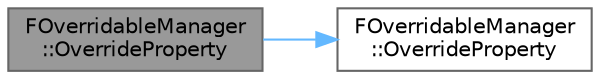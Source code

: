 digraph "FOverridableManager::OverrideProperty"
{
 // INTERACTIVE_SVG=YES
 // LATEX_PDF_SIZE
  bgcolor="transparent";
  edge [fontname=Helvetica,fontsize=10,labelfontname=Helvetica,labelfontsize=10];
  node [fontname=Helvetica,fontsize=10,shape=box,height=0.2,width=0.4];
  rankdir="LR";
  Node1 [id="Node000001",label="FOverridableManager\l::OverrideProperty",height=0.2,width=0.4,color="gray40", fillcolor="grey60", style="filled", fontcolor="black",tooltip="Override a specific property of an object (Helper methods to call Pre/PostOverride) Note: Supports ob..."];
  Node1 -> Node2 [id="edge1_Node000001_Node000002",color="steelblue1",style="solid",tooltip=" "];
  Node2 [id="Node000002",label="FOverridableManager\l::OverrideProperty",height=0.2,width=0.4,color="grey40", fillcolor="white", style="filled",URL="$db/df3/classFOverridableManager.html#ad2038f956605f81f7f0b7bac0dcf4f2a",tooltip="Override a specific property of an object (Helper methods to call Pre/PostOverride) Note: Supports ob..."];
}
